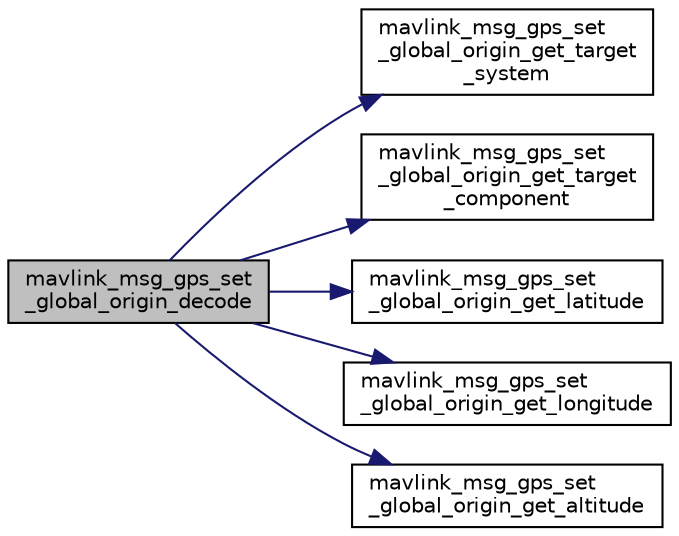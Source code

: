 digraph "mavlink_msg_gps_set_global_origin_decode"
{
 // INTERACTIVE_SVG=YES
  edge [fontname="Helvetica",fontsize="10",labelfontname="Helvetica",labelfontsize="10"];
  node [fontname="Helvetica",fontsize="10",shape=record];
  rankdir="LR";
  Node1 [label="mavlink_msg_gps_set\l_global_origin_decode",height=0.2,width=0.4,color="black", fillcolor="grey75", style="filled" fontcolor="black"];
  Node1 -> Node2 [color="midnightblue",fontsize="10",style="solid",fontname="Helvetica"];
  Node2 [label="mavlink_msg_gps_set\l_global_origin_get_target\l_system",height=0.2,width=0.4,color="black", fillcolor="white", style="filled",URL="$mavlink__msg__gps__set__global__origin_8h.html#a5deab68cede7b7ab869ac82b82d6f977",tooltip="Send a gps_set_global_origin message. "];
  Node1 -> Node3 [color="midnightblue",fontsize="10",style="solid",fontname="Helvetica"];
  Node3 [label="mavlink_msg_gps_set\l_global_origin_get_target\l_component",height=0.2,width=0.4,color="black", fillcolor="white", style="filled",URL="$mavlink__msg__gps__set__global__origin_8h.html#a1a880c0dbd0809645441cdb51078bd59",tooltip="Get field target_component from gps_set_global_origin message. "];
  Node1 -> Node4 [color="midnightblue",fontsize="10",style="solid",fontname="Helvetica"];
  Node4 [label="mavlink_msg_gps_set\l_global_origin_get_latitude",height=0.2,width=0.4,color="black", fillcolor="white", style="filled",URL="$mavlink__msg__gps__set__global__origin_8h.html#a8a8348a3370bb8919556ee097fa73994",tooltip="Get field latitude from gps_set_global_origin message. "];
  Node1 -> Node5 [color="midnightblue",fontsize="10",style="solid",fontname="Helvetica"];
  Node5 [label="mavlink_msg_gps_set\l_global_origin_get_longitude",height=0.2,width=0.4,color="black", fillcolor="white", style="filled",URL="$mavlink__msg__gps__set__global__origin_8h.html#abe0174f15f1d9c6f035b3c7575bc6fe7",tooltip="Get field longitude from gps_set_global_origin message. "];
  Node1 -> Node6 [color="midnightblue",fontsize="10",style="solid",fontname="Helvetica"];
  Node6 [label="mavlink_msg_gps_set\l_global_origin_get_altitude",height=0.2,width=0.4,color="black", fillcolor="white", style="filled",URL="$mavlink__msg__gps__set__global__origin_8h.html#a6e3c0925cb7d0bf800f514617ffc430c",tooltip="Get field altitude from gps_set_global_origin message. "];
}
